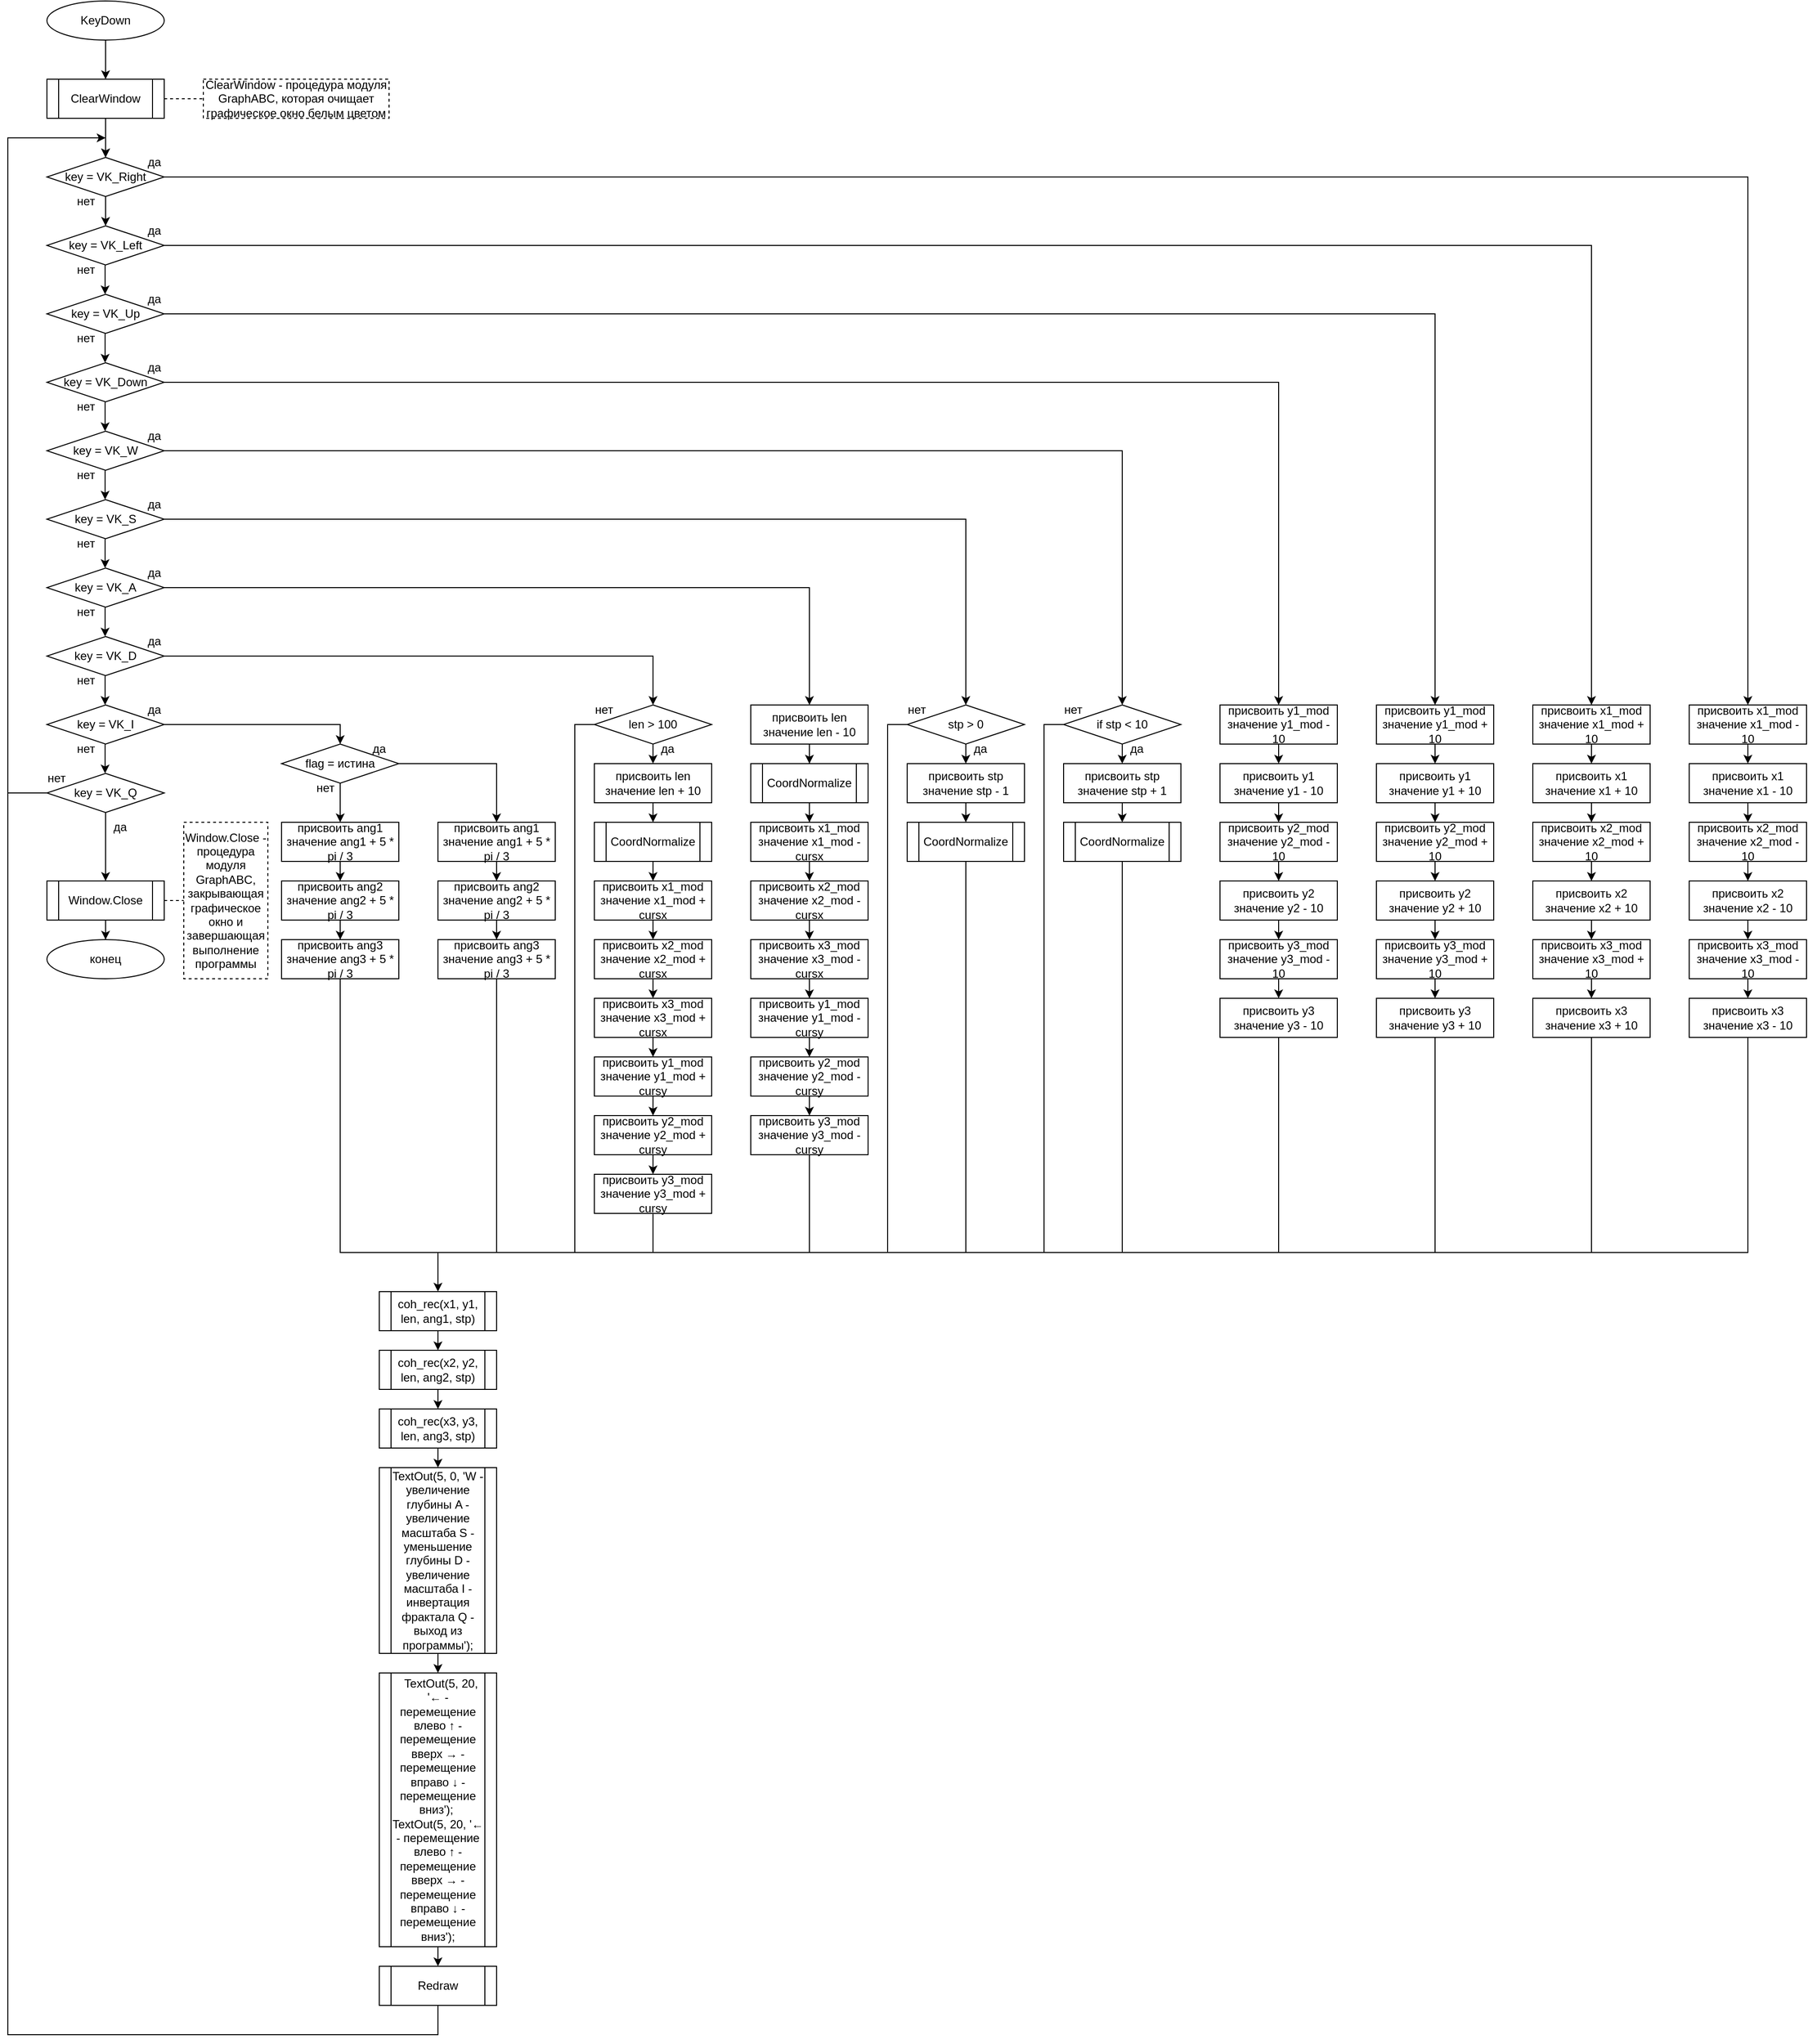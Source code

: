 <mxfile version="23.0.2" type="device">
  <diagram name="Страница — 1" id="-Ro_i8CG_0ricu8AlOEW">
    <mxGraphModel dx="1034" dy="557" grid="1" gridSize="10" guides="1" tooltips="1" connect="1" arrows="1" fold="1" page="1" pageScale="1" pageWidth="827" pageHeight="1169" math="0" shadow="0">
      <root>
        <mxCell id="0" />
        <mxCell id="1" parent="0" />
        <mxCell id="0t3lK2upeLKemN_pUl4E-5" value="" style="edgeStyle=orthogonalEdgeStyle;rounded=0;orthogonalLoop=1;jettySize=auto;html=1;" parent="1" source="0t3lK2upeLKemN_pUl4E-1" target="0t3lK2upeLKemN_pUl4E-4" edge="1">
          <mxGeometry relative="1" as="geometry" />
        </mxCell>
        <mxCell id="0t3lK2upeLKemN_pUl4E-1" value="KeyDown" style="ellipse;whiteSpace=wrap;html=1;" parent="1" vertex="1">
          <mxGeometry x="240" y="200" width="120" height="40" as="geometry" />
        </mxCell>
        <mxCell id="0t3lK2upeLKemN_pUl4E-7" value="" style="edgeStyle=orthogonalEdgeStyle;rounded=0;orthogonalLoop=1;jettySize=auto;html=1;" parent="1" source="0t3lK2upeLKemN_pUl4E-4" target="0t3lK2upeLKemN_pUl4E-6" edge="1">
          <mxGeometry relative="1" as="geometry" />
        </mxCell>
        <mxCell id="0t3lK2upeLKemN_pUl4E-4" value="ClearWindow" style="shape=process;whiteSpace=wrap;html=1;backgroundOutline=1;" parent="1" vertex="1">
          <mxGeometry x="240" y="280" width="120" height="40" as="geometry" />
        </mxCell>
        <mxCell id="-uRcrY0hVdPF7wnEaIta-116" style="edgeStyle=orthogonalEdgeStyle;rounded=0;orthogonalLoop=1;jettySize=auto;html=1;exitX=1;exitY=0.5;exitDx=0;exitDy=0;entryX=0.5;entryY=0;entryDx=0;entryDy=0;" parent="1" source="0t3lK2upeLKemN_pUl4E-6" target="-uRcrY0hVdPF7wnEaIta-92" edge="1">
          <mxGeometry relative="1" as="geometry" />
        </mxCell>
        <mxCell id="0t3lK2upeLKemN_pUl4E-6" value="key = VK_Right" style="rhombus;whiteSpace=wrap;html=1;" parent="1" vertex="1">
          <mxGeometry x="240" y="360" width="120" height="40" as="geometry" />
        </mxCell>
        <mxCell id="-uRcrY0hVdPF7wnEaIta-115" style="edgeStyle=orthogonalEdgeStyle;rounded=0;orthogonalLoop=1;jettySize=auto;html=1;exitX=1;exitY=0.5;exitDx=0;exitDy=0;entryX=0.5;entryY=0;entryDx=0;entryDy=0;" parent="1" source="0t3lK2upeLKemN_pUl4E-8" target="-uRcrY0hVdPF7wnEaIta-103" edge="1">
          <mxGeometry relative="1" as="geometry" />
        </mxCell>
        <mxCell id="0t3lK2upeLKemN_pUl4E-8" value="key = VK_Left" style="rhombus;whiteSpace=wrap;html=1;" parent="1" vertex="1">
          <mxGeometry x="240" y="430" width="120" height="40" as="geometry" />
        </mxCell>
        <mxCell id="-uRcrY0hVdPF7wnEaIta-114" style="edgeStyle=orthogonalEdgeStyle;rounded=0;orthogonalLoop=1;jettySize=auto;html=1;exitX=1;exitY=0.5;exitDx=0;exitDy=0;entryX=0.5;entryY=0;entryDx=0;entryDy=0;" parent="1" source="0t3lK2upeLKemN_pUl4E-9" target="-uRcrY0hVdPF7wnEaIta-70" edge="1">
          <mxGeometry relative="1" as="geometry" />
        </mxCell>
        <mxCell id="0t3lK2upeLKemN_pUl4E-9" value="key = VK_Up" style="rhombus;whiteSpace=wrap;html=1;" parent="1" vertex="1">
          <mxGeometry x="240" y="500" width="120" height="40" as="geometry" />
        </mxCell>
        <mxCell id="-uRcrY0hVdPF7wnEaIta-113" style="edgeStyle=orthogonalEdgeStyle;rounded=0;orthogonalLoop=1;jettySize=auto;html=1;exitX=1;exitY=0.5;exitDx=0;exitDy=0;entryX=0.5;entryY=0;entryDx=0;entryDy=0;" parent="1" source="0t3lK2upeLKemN_pUl4E-22" target="-uRcrY0hVdPF7wnEaIta-57" edge="1">
          <mxGeometry relative="1" as="geometry" />
        </mxCell>
        <mxCell id="0t3lK2upeLKemN_pUl4E-22" value="key = VK_Down" style="rhombus;whiteSpace=wrap;html=1;" parent="1" vertex="1">
          <mxGeometry x="240" y="570" width="120" height="40" as="geometry" />
        </mxCell>
        <mxCell id="-uRcrY0hVdPF7wnEaIta-44" style="edgeStyle=orthogonalEdgeStyle;rounded=0;orthogonalLoop=1;jettySize=auto;html=1;entryX=0.5;entryY=0;entryDx=0;entryDy=0;" parent="1" source="0t3lK2upeLKemN_pUl4E-24" target="-uRcrY0hVdPF7wnEaIta-42" edge="1">
          <mxGeometry relative="1" as="geometry" />
        </mxCell>
        <mxCell id="0t3lK2upeLKemN_pUl4E-24" value="key = VK_W" style="rhombus;whiteSpace=wrap;html=1;" parent="1" vertex="1">
          <mxGeometry x="240" y="640" width="120" height="40" as="geometry" />
        </mxCell>
        <mxCell id="-uRcrY0hVdPF7wnEaIta-43" style="edgeStyle=orthogonalEdgeStyle;rounded=0;orthogonalLoop=1;jettySize=auto;html=1;entryX=0.5;entryY=0;entryDx=0;entryDy=0;" parent="1" source="0t3lK2upeLKemN_pUl4E-25" target="-uRcrY0hVdPF7wnEaIta-41" edge="1">
          <mxGeometry relative="1" as="geometry" />
        </mxCell>
        <mxCell id="0t3lK2upeLKemN_pUl4E-25" value="key = VK_S" style="rhombus;whiteSpace=wrap;html=1;" parent="1" vertex="1">
          <mxGeometry x="240" y="710" width="120" height="40" as="geometry" />
        </mxCell>
        <mxCell id="-uRcrY0hVdPF7wnEaIta-33" style="edgeStyle=orthogonalEdgeStyle;rounded=0;orthogonalLoop=1;jettySize=auto;html=1;entryX=0.5;entryY=0;entryDx=0;entryDy=0;" parent="1" source="0t3lK2upeLKemN_pUl4E-28" target="-uRcrY0hVdPF7wnEaIta-19" edge="1">
          <mxGeometry relative="1" as="geometry" />
        </mxCell>
        <mxCell id="0t3lK2upeLKemN_pUl4E-28" value="key = VK_A" style="rhombus;whiteSpace=wrap;html=1;" parent="1" vertex="1">
          <mxGeometry x="240" y="780" width="120" height="40" as="geometry" />
        </mxCell>
        <mxCell id="-uRcrY0hVdPF7wnEaIta-17" style="edgeStyle=orthogonalEdgeStyle;rounded=0;orthogonalLoop=1;jettySize=auto;html=1;entryX=0.5;entryY=0;entryDx=0;entryDy=0;" parent="1" source="0t3lK2upeLKemN_pUl4E-29" target="-uRcrY0hVdPF7wnEaIta-36" edge="1">
          <mxGeometry relative="1" as="geometry">
            <Array as="points">
              <mxPoint x="860" y="870" />
            </Array>
          </mxGeometry>
        </mxCell>
        <mxCell id="0t3lK2upeLKemN_pUl4E-29" value="key = VK_D" style="rhombus;whiteSpace=wrap;html=1;" parent="1" vertex="1">
          <mxGeometry x="240" y="850" width="120" height="40" as="geometry" />
        </mxCell>
        <mxCell id="0t3lK2upeLKemN_pUl4E-39" style="edgeStyle=orthogonalEdgeStyle;rounded=0;orthogonalLoop=1;jettySize=auto;html=1;exitX=1;exitY=0.5;exitDx=0;exitDy=0;entryX=0.5;entryY=0;entryDx=0;entryDy=0;" parent="1" source="0t3lK2upeLKemN_pUl4E-32" target="0t3lK2upeLKemN_pUl4E-38" edge="1">
          <mxGeometry relative="1" as="geometry" />
        </mxCell>
        <mxCell id="0t3lK2upeLKemN_pUl4E-32" value="key = VK_I" style="rhombus;whiteSpace=wrap;html=1;" parent="1" vertex="1">
          <mxGeometry x="240" y="920" width="120" height="40" as="geometry" />
        </mxCell>
        <mxCell id="0t3lK2upeLKemN_pUl4E-35" style="edgeStyle=orthogonalEdgeStyle;rounded=0;orthogonalLoop=1;jettySize=auto;html=1;entryX=0.5;entryY=0;entryDx=0;entryDy=0;" parent="1" source="0t3lK2upeLKemN_pUl4E-33" target="0t3lK2upeLKemN_pUl4E-6" edge="1">
          <mxGeometry relative="1" as="geometry">
            <Array as="points">
              <mxPoint x="200" y="1010" />
              <mxPoint x="200" y="340" />
              <mxPoint x="300" y="340" />
            </Array>
          </mxGeometry>
        </mxCell>
        <mxCell id="G4VVQq9vKoOXNOB1NR3v-2" value="" style="edgeStyle=orthogonalEdgeStyle;rounded=0;orthogonalLoop=1;jettySize=auto;html=1;" edge="1" parent="1" source="0t3lK2upeLKemN_pUl4E-33" target="0t3lK2upeLKemN_pUl4E-36">
          <mxGeometry relative="1" as="geometry" />
        </mxCell>
        <mxCell id="0t3lK2upeLKemN_pUl4E-33" value="key = VK_Q" style="rhombus;whiteSpace=wrap;html=1;" parent="1" vertex="1">
          <mxGeometry x="240" y="990" width="120" height="40" as="geometry" />
        </mxCell>
        <mxCell id="0t3lK2upeLKemN_pUl4E-58" value="" style="edgeStyle=orthogonalEdgeStyle;rounded=0;orthogonalLoop=1;jettySize=auto;html=1;" parent="1" source="0t3lK2upeLKemN_pUl4E-36" target="0t3lK2upeLKemN_pUl4E-57" edge="1">
          <mxGeometry relative="1" as="geometry" />
        </mxCell>
        <mxCell id="0t3lK2upeLKemN_pUl4E-36" value="Window.Close" style="shape=process;whiteSpace=wrap;html=1;backgroundOutline=1;" parent="1" vertex="1">
          <mxGeometry x="240" y="1100" width="120" height="40" as="geometry" />
        </mxCell>
        <mxCell id="0t3lK2upeLKemN_pUl4E-52" style="edgeStyle=orthogonalEdgeStyle;rounded=0;orthogonalLoop=1;jettySize=auto;html=1;entryX=0.5;entryY=0;entryDx=0;entryDy=0;" parent="1" source="0t3lK2upeLKemN_pUl4E-38" target="0t3lK2upeLKemN_pUl4E-48" edge="1">
          <mxGeometry relative="1" as="geometry" />
        </mxCell>
        <mxCell id="G4VVQq9vKoOXNOB1NR3v-13" style="edgeStyle=orthogonalEdgeStyle;rounded=0;orthogonalLoop=1;jettySize=auto;html=1;exitX=0.5;exitY=1;exitDx=0;exitDy=0;entryX=0.5;entryY=0;entryDx=0;entryDy=0;" edge="1" parent="1" source="0t3lK2upeLKemN_pUl4E-38" target="0t3lK2upeLKemN_pUl4E-40">
          <mxGeometry relative="1" as="geometry" />
        </mxCell>
        <mxCell id="0t3lK2upeLKemN_pUl4E-38" value="flag = истина" style="rhombus;whiteSpace=wrap;html=1;" parent="1" vertex="1">
          <mxGeometry x="480" y="960" width="120" height="40" as="geometry" />
        </mxCell>
        <mxCell id="0t3lK2upeLKemN_pUl4E-45" style="edgeStyle=orthogonalEdgeStyle;rounded=0;orthogonalLoop=1;jettySize=auto;html=1;exitX=0.5;exitY=1;exitDx=0;exitDy=0;entryX=0.5;entryY=0;entryDx=0;entryDy=0;" parent="1" source="0t3lK2upeLKemN_pUl4E-40" target="0t3lK2upeLKemN_pUl4E-42" edge="1">
          <mxGeometry relative="1" as="geometry" />
        </mxCell>
        <mxCell id="0t3lK2upeLKemN_pUl4E-40" value="присвоить ang1 значение ang1 + 5 * pi / 3" style="rounded=0;whiteSpace=wrap;html=1;" parent="1" vertex="1">
          <mxGeometry x="480" y="1040" width="120" height="40" as="geometry" />
        </mxCell>
        <mxCell id="0t3lK2upeLKemN_pUl4E-46" value="" style="edgeStyle=orthogonalEdgeStyle;rounded=0;orthogonalLoop=1;jettySize=auto;html=1;" parent="1" source="0t3lK2upeLKemN_pUl4E-42" target="0t3lK2upeLKemN_pUl4E-43" edge="1">
          <mxGeometry relative="1" as="geometry" />
        </mxCell>
        <mxCell id="0t3lK2upeLKemN_pUl4E-42" value="присвоить ang2 значение ang2 + 5 * pi / 3" style="rounded=0;whiteSpace=wrap;html=1;" parent="1" vertex="1">
          <mxGeometry x="480" y="1100" width="120" height="40" as="geometry" />
        </mxCell>
        <mxCell id="0t3lK2upeLKemN_pUl4E-43" value="присвоить ang3 значение ang3 + 5 * pi / 3" style="rounded=0;whiteSpace=wrap;html=1;" parent="1" vertex="1">
          <mxGeometry x="480" y="1160" width="120" height="40" as="geometry" />
        </mxCell>
        <mxCell id="0t3lK2upeLKemN_pUl4E-47" style="edgeStyle=orthogonalEdgeStyle;rounded=0;orthogonalLoop=1;jettySize=auto;html=1;exitX=0.5;exitY=1;exitDx=0;exitDy=0;entryX=0.5;entryY=0;entryDx=0;entryDy=0;" parent="1" source="0t3lK2upeLKemN_pUl4E-48" target="0t3lK2upeLKemN_pUl4E-50" edge="1">
          <mxGeometry relative="1" as="geometry" />
        </mxCell>
        <mxCell id="0t3lK2upeLKemN_pUl4E-48" value="присвоить ang1 значение ang1 + 5 * pi / 3" style="rounded=0;whiteSpace=wrap;html=1;" parent="1" vertex="1">
          <mxGeometry x="640" y="1040" width="120" height="40" as="geometry" />
        </mxCell>
        <mxCell id="0t3lK2upeLKemN_pUl4E-49" value="" style="edgeStyle=orthogonalEdgeStyle;rounded=0;orthogonalLoop=1;jettySize=auto;html=1;" parent="1" source="0t3lK2upeLKemN_pUl4E-50" target="0t3lK2upeLKemN_pUl4E-51" edge="1">
          <mxGeometry relative="1" as="geometry" />
        </mxCell>
        <mxCell id="0t3lK2upeLKemN_pUl4E-50" value="присвоить ang2 значение ang2 + 5 * pi / 3" style="rounded=0;whiteSpace=wrap;html=1;" parent="1" vertex="1">
          <mxGeometry x="640" y="1100" width="120" height="40" as="geometry" />
        </mxCell>
        <mxCell id="0t3lK2upeLKemN_pUl4E-51" value="присвоить ang3 значение ang3 + 5 * pi / 3" style="rounded=0;whiteSpace=wrap;html=1;" parent="1" vertex="1">
          <mxGeometry x="640" y="1160" width="120" height="40" as="geometry" />
        </mxCell>
        <mxCell id="0t3lK2upeLKemN_pUl4E-56" value="" style="endArrow=none;html=1;rounded=0;exitX=0.5;exitY=1;exitDx=0;exitDy=0;" parent="1" source="0t3lK2upeLKemN_pUl4E-43" edge="1">
          <mxGeometry width="50" height="50" relative="1" as="geometry">
            <mxPoint x="540" y="1480" as="sourcePoint" />
            <mxPoint x="700" y="1480" as="targetPoint" />
            <Array as="points">
              <mxPoint x="540" y="1480" />
              <mxPoint x="700" y="1480" />
            </Array>
          </mxGeometry>
        </mxCell>
        <mxCell id="0t3lK2upeLKemN_pUl4E-57" value="конец" style="ellipse;whiteSpace=wrap;html=1;" parent="1" vertex="1">
          <mxGeometry x="240" y="1160" width="120" height="40" as="geometry" />
        </mxCell>
        <mxCell id="0t3lK2upeLKemN_pUl4E-59" value="Window.Close - процедура модуля GraphABC, закрывающая графическое окно и завершающая выполнение программы" style="text;html=1;strokeColor=default;fillColor=none;align=center;verticalAlign=middle;whiteSpace=wrap;rounded=0;dashed=1;" parent="1" vertex="1">
          <mxGeometry x="380" y="1040" width="86" height="160" as="geometry" />
        </mxCell>
        <mxCell id="0t3lK2upeLKemN_pUl4E-61" value="" style="endArrow=none;dashed=1;html=1;rounded=0;exitX=1;exitY=0.5;exitDx=0;exitDy=0;" parent="1" source="0t3lK2upeLKemN_pUl4E-36" edge="1">
          <mxGeometry width="50" height="50" relative="1" as="geometry">
            <mxPoint x="550" y="1070" as="sourcePoint" />
            <mxPoint x="380" y="1120" as="targetPoint" />
          </mxGeometry>
        </mxCell>
        <mxCell id="-uRcrY0hVdPF7wnEaIta-10" style="edgeStyle=orthogonalEdgeStyle;rounded=0;orthogonalLoop=1;jettySize=auto;html=1;entryX=0.5;entryY=0;entryDx=0;entryDy=0;" parent="1" source="-uRcrY0hVdPF7wnEaIta-1" target="-uRcrY0hVdPF7wnEaIta-2" edge="1">
          <mxGeometry relative="1" as="geometry" />
        </mxCell>
        <mxCell id="-uRcrY0hVdPF7wnEaIta-1" value="присвоить len значение len + 10" style="rounded=0;whiteSpace=wrap;html=1;" parent="1" vertex="1">
          <mxGeometry x="800" y="980" width="120" height="40" as="geometry" />
        </mxCell>
        <mxCell id="-uRcrY0hVdPF7wnEaIta-11" style="edgeStyle=orthogonalEdgeStyle;rounded=0;orthogonalLoop=1;jettySize=auto;html=1;" parent="1" source="-uRcrY0hVdPF7wnEaIta-2" target="-uRcrY0hVdPF7wnEaIta-3" edge="1">
          <mxGeometry relative="1" as="geometry" />
        </mxCell>
        <mxCell id="-uRcrY0hVdPF7wnEaIta-2" value="CoordNormalize" style="shape=process;whiteSpace=wrap;html=1;backgroundOutline=1;" parent="1" vertex="1">
          <mxGeometry x="800" y="1040" width="120" height="40" as="geometry" />
        </mxCell>
        <mxCell id="-uRcrY0hVdPF7wnEaIta-12" style="edgeStyle=orthogonalEdgeStyle;rounded=0;orthogonalLoop=1;jettySize=auto;html=1;exitX=0.5;exitY=1;exitDx=0;exitDy=0;entryX=0.5;entryY=0;entryDx=0;entryDy=0;" parent="1" source="-uRcrY0hVdPF7wnEaIta-3" target="-uRcrY0hVdPF7wnEaIta-4" edge="1">
          <mxGeometry relative="1" as="geometry" />
        </mxCell>
        <mxCell id="-uRcrY0hVdPF7wnEaIta-3" value="присвоить x1_mod значение x1_mod + cursx" style="rounded=0;whiteSpace=wrap;html=1;" parent="1" vertex="1">
          <mxGeometry x="800" y="1100" width="120" height="40" as="geometry" />
        </mxCell>
        <mxCell id="-uRcrY0hVdPF7wnEaIta-13" style="edgeStyle=orthogonalEdgeStyle;rounded=0;orthogonalLoop=1;jettySize=auto;html=1;exitX=0.5;exitY=1;exitDx=0;exitDy=0;entryX=0.5;entryY=0;entryDx=0;entryDy=0;" parent="1" source="-uRcrY0hVdPF7wnEaIta-4" target="-uRcrY0hVdPF7wnEaIta-5" edge="1">
          <mxGeometry relative="1" as="geometry" />
        </mxCell>
        <mxCell id="-uRcrY0hVdPF7wnEaIta-4" value="присвоить x2_mod значение x2_mod + cursx" style="rounded=0;whiteSpace=wrap;html=1;" parent="1" vertex="1">
          <mxGeometry x="800" y="1160" width="120" height="40" as="geometry" />
        </mxCell>
        <mxCell id="-uRcrY0hVdPF7wnEaIta-14" style="edgeStyle=orthogonalEdgeStyle;rounded=0;orthogonalLoop=1;jettySize=auto;html=1;entryX=0.5;entryY=0;entryDx=0;entryDy=0;" parent="1" source="-uRcrY0hVdPF7wnEaIta-5" target="-uRcrY0hVdPF7wnEaIta-6" edge="1">
          <mxGeometry relative="1" as="geometry" />
        </mxCell>
        <mxCell id="-uRcrY0hVdPF7wnEaIta-5" value="присвоить x3_mod значение x3_mod + cursx" style="rounded=0;whiteSpace=wrap;html=1;" parent="1" vertex="1">
          <mxGeometry x="800" y="1220" width="120" height="40" as="geometry" />
        </mxCell>
        <mxCell id="-uRcrY0hVdPF7wnEaIta-15" style="edgeStyle=orthogonalEdgeStyle;rounded=0;orthogonalLoop=1;jettySize=auto;html=1;exitX=0.5;exitY=1;exitDx=0;exitDy=0;entryX=0.5;entryY=0;entryDx=0;entryDy=0;" parent="1" source="-uRcrY0hVdPF7wnEaIta-6" target="-uRcrY0hVdPF7wnEaIta-7" edge="1">
          <mxGeometry relative="1" as="geometry" />
        </mxCell>
        <mxCell id="-uRcrY0hVdPF7wnEaIta-6" value="присвоить y1_mod значение y1_mod + cursy" style="rounded=0;whiteSpace=wrap;html=1;" parent="1" vertex="1">
          <mxGeometry x="800" y="1280" width="120" height="40" as="geometry" />
        </mxCell>
        <mxCell id="-uRcrY0hVdPF7wnEaIta-16" style="edgeStyle=orthogonalEdgeStyle;rounded=0;orthogonalLoop=1;jettySize=auto;html=1;exitX=0.5;exitY=1;exitDx=0;exitDy=0;entryX=0.5;entryY=0;entryDx=0;entryDy=0;" parent="1" source="-uRcrY0hVdPF7wnEaIta-7" target="-uRcrY0hVdPF7wnEaIta-8" edge="1">
          <mxGeometry relative="1" as="geometry" />
        </mxCell>
        <mxCell id="-uRcrY0hVdPF7wnEaIta-7" value="присвоить y2_mod значение y2_mod + cursy" style="rounded=0;whiteSpace=wrap;html=1;" parent="1" vertex="1">
          <mxGeometry x="800" y="1340" width="120" height="40" as="geometry" />
        </mxCell>
        <mxCell id="-uRcrY0hVdPF7wnEaIta-8" value="присвоить y3_mod значение y3_mod + cursy" style="rounded=0;whiteSpace=wrap;html=1;" parent="1" vertex="1">
          <mxGeometry x="800" y="1400" width="120" height="40" as="geometry" />
        </mxCell>
        <mxCell id="-uRcrY0hVdPF7wnEaIta-18" style="edgeStyle=orthogonalEdgeStyle;rounded=0;orthogonalLoop=1;jettySize=auto;html=1;entryX=0.5;entryY=0;entryDx=0;entryDy=0;" parent="1" source="-uRcrY0hVdPF7wnEaIta-19" target="-uRcrY0hVdPF7wnEaIta-21" edge="1">
          <mxGeometry relative="1" as="geometry" />
        </mxCell>
        <mxCell id="-uRcrY0hVdPF7wnEaIta-19" value="присвоить len значение len - 10" style="rounded=0;whiteSpace=wrap;html=1;" parent="1" vertex="1">
          <mxGeometry x="960" y="920" width="120" height="40" as="geometry" />
        </mxCell>
        <mxCell id="-uRcrY0hVdPF7wnEaIta-20" style="edgeStyle=orthogonalEdgeStyle;rounded=0;orthogonalLoop=1;jettySize=auto;html=1;" parent="1" source="-uRcrY0hVdPF7wnEaIta-21" target="-uRcrY0hVdPF7wnEaIta-23" edge="1">
          <mxGeometry relative="1" as="geometry" />
        </mxCell>
        <mxCell id="-uRcrY0hVdPF7wnEaIta-21" value="CoordNormalize" style="shape=process;whiteSpace=wrap;html=1;backgroundOutline=1;" parent="1" vertex="1">
          <mxGeometry x="960" y="980" width="120" height="40" as="geometry" />
        </mxCell>
        <mxCell id="-uRcrY0hVdPF7wnEaIta-22" style="edgeStyle=orthogonalEdgeStyle;rounded=0;orthogonalLoop=1;jettySize=auto;html=1;exitX=0.5;exitY=1;exitDx=0;exitDy=0;entryX=0.5;entryY=0;entryDx=0;entryDy=0;" parent="1" source="-uRcrY0hVdPF7wnEaIta-23" target="-uRcrY0hVdPF7wnEaIta-25" edge="1">
          <mxGeometry relative="1" as="geometry" />
        </mxCell>
        <mxCell id="-uRcrY0hVdPF7wnEaIta-23" value="присвоить x1_mod значение x1_mod - cursx" style="rounded=0;whiteSpace=wrap;html=1;" parent="1" vertex="1">
          <mxGeometry x="960" y="1040" width="120" height="40" as="geometry" />
        </mxCell>
        <mxCell id="-uRcrY0hVdPF7wnEaIta-24" style="edgeStyle=orthogonalEdgeStyle;rounded=0;orthogonalLoop=1;jettySize=auto;html=1;exitX=0.5;exitY=1;exitDx=0;exitDy=0;entryX=0.5;entryY=0;entryDx=0;entryDy=0;" parent="1" source="-uRcrY0hVdPF7wnEaIta-25" target="-uRcrY0hVdPF7wnEaIta-27" edge="1">
          <mxGeometry relative="1" as="geometry" />
        </mxCell>
        <mxCell id="-uRcrY0hVdPF7wnEaIta-25" value="присвоить x2_mod значение x2_mod - cursx" style="rounded=0;whiteSpace=wrap;html=1;" parent="1" vertex="1">
          <mxGeometry x="960" y="1100" width="120" height="40" as="geometry" />
        </mxCell>
        <mxCell id="-uRcrY0hVdPF7wnEaIta-26" style="edgeStyle=orthogonalEdgeStyle;rounded=0;orthogonalLoop=1;jettySize=auto;html=1;entryX=0.5;entryY=0;entryDx=0;entryDy=0;" parent="1" source="-uRcrY0hVdPF7wnEaIta-27" target="-uRcrY0hVdPF7wnEaIta-29" edge="1">
          <mxGeometry relative="1" as="geometry" />
        </mxCell>
        <mxCell id="-uRcrY0hVdPF7wnEaIta-27" value="присвоить x3_mod значение x3_mod - cursx" style="rounded=0;whiteSpace=wrap;html=1;" parent="1" vertex="1">
          <mxGeometry x="960" y="1160" width="120" height="40" as="geometry" />
        </mxCell>
        <mxCell id="-uRcrY0hVdPF7wnEaIta-28" style="edgeStyle=orthogonalEdgeStyle;rounded=0;orthogonalLoop=1;jettySize=auto;html=1;exitX=0.5;exitY=1;exitDx=0;exitDy=0;entryX=0.5;entryY=0;entryDx=0;entryDy=0;" parent="1" source="-uRcrY0hVdPF7wnEaIta-29" target="-uRcrY0hVdPF7wnEaIta-31" edge="1">
          <mxGeometry relative="1" as="geometry" />
        </mxCell>
        <mxCell id="-uRcrY0hVdPF7wnEaIta-29" value="присвоить y1_mod значение y1_mod - cursy" style="rounded=0;whiteSpace=wrap;html=1;" parent="1" vertex="1">
          <mxGeometry x="960" y="1220" width="120" height="40" as="geometry" />
        </mxCell>
        <mxCell id="-uRcrY0hVdPF7wnEaIta-30" style="edgeStyle=orthogonalEdgeStyle;rounded=0;orthogonalLoop=1;jettySize=auto;html=1;exitX=0.5;exitY=1;exitDx=0;exitDy=0;entryX=0.5;entryY=0;entryDx=0;entryDy=0;" parent="1" source="-uRcrY0hVdPF7wnEaIta-31" target="-uRcrY0hVdPF7wnEaIta-32" edge="1">
          <mxGeometry relative="1" as="geometry" />
        </mxCell>
        <mxCell id="-uRcrY0hVdPF7wnEaIta-31" value="присвоить y2_mod значение y2_mod - cursy" style="rounded=0;whiteSpace=wrap;html=1;" parent="1" vertex="1">
          <mxGeometry x="960" y="1280" width="120" height="40" as="geometry" />
        </mxCell>
        <mxCell id="-uRcrY0hVdPF7wnEaIta-32" value="присвоить y3_mod значение y3_mod - cursy" style="rounded=0;whiteSpace=wrap;html=1;" parent="1" vertex="1">
          <mxGeometry x="960" y="1340" width="120" height="40" as="geometry" />
        </mxCell>
        <mxCell id="-uRcrY0hVdPF7wnEaIta-34" value="" style="endArrow=none;html=1;rounded=0;entryX=0.5;entryY=1;entryDx=0;entryDy=0;exitX=0.5;exitY=1;exitDx=0;exitDy=0;" parent="1" source="0t3lK2upeLKemN_pUl4E-51" target="-uRcrY0hVdPF7wnEaIta-8" edge="1">
          <mxGeometry width="50" height="50" relative="1" as="geometry">
            <mxPoint x="700" y="1240" as="sourcePoint" />
            <mxPoint x="890" y="1350" as="targetPoint" />
            <Array as="points">
              <mxPoint x="700" y="1400" />
              <mxPoint x="700" y="1480" />
              <mxPoint x="860" y="1480" />
            </Array>
          </mxGeometry>
        </mxCell>
        <mxCell id="-uRcrY0hVdPF7wnEaIta-35" value="" style="endArrow=none;html=1;rounded=0;entryX=0.5;entryY=1;entryDx=0;entryDy=0;" parent="1" target="-uRcrY0hVdPF7wnEaIta-32" edge="1">
          <mxGeometry width="50" height="50" relative="1" as="geometry">
            <mxPoint x="860" y="1480" as="sourcePoint" />
            <mxPoint x="1020" y="1400" as="targetPoint" />
            <Array as="points">
              <mxPoint x="1020" y="1480" />
              <mxPoint x="1020" y="1400" />
            </Array>
          </mxGeometry>
        </mxCell>
        <mxCell id="G4VVQq9vKoOXNOB1NR3v-15" style="edgeStyle=orthogonalEdgeStyle;rounded=0;orthogonalLoop=1;jettySize=auto;html=1;exitX=0.5;exitY=1;exitDx=0;exitDy=0;entryX=0.5;entryY=0;entryDx=0;entryDy=0;" edge="1" parent="1" source="-uRcrY0hVdPF7wnEaIta-36" target="-uRcrY0hVdPF7wnEaIta-1">
          <mxGeometry relative="1" as="geometry" />
        </mxCell>
        <mxCell id="-uRcrY0hVdPF7wnEaIta-36" value="len &amp;gt; 100" style="rhombus;whiteSpace=wrap;html=1;" parent="1" vertex="1">
          <mxGeometry x="800" y="920" width="120" height="40" as="geometry" />
        </mxCell>
        <mxCell id="-uRcrY0hVdPF7wnEaIta-40" value="" style="endArrow=none;html=1;rounded=0;entryX=0;entryY=0.5;entryDx=0;entryDy=0;" parent="1" target="-uRcrY0hVdPF7wnEaIta-36" edge="1">
          <mxGeometry width="50" height="50" relative="1" as="geometry">
            <mxPoint x="780" y="1480" as="sourcePoint" />
            <mxPoint x="1070" y="1150" as="targetPoint" />
            <Array as="points">
              <mxPoint x="780" y="940" />
            </Array>
          </mxGeometry>
        </mxCell>
        <mxCell id="G4VVQq9vKoOXNOB1NR3v-16" style="edgeStyle=orthogonalEdgeStyle;rounded=0;orthogonalLoop=1;jettySize=auto;html=1;exitX=0.5;exitY=1;exitDx=0;exitDy=0;entryX=0.5;entryY=0;entryDx=0;entryDy=0;" edge="1" parent="1" source="-uRcrY0hVdPF7wnEaIta-41" target="-uRcrY0hVdPF7wnEaIta-45">
          <mxGeometry relative="1" as="geometry" />
        </mxCell>
        <mxCell id="-uRcrY0hVdPF7wnEaIta-41" value="stp &amp;gt; 0" style="rhombus;whiteSpace=wrap;html=1;" parent="1" vertex="1">
          <mxGeometry x="1120" y="920" width="120" height="40" as="geometry" />
        </mxCell>
        <mxCell id="G4VVQq9vKoOXNOB1NR3v-17" style="edgeStyle=orthogonalEdgeStyle;rounded=0;orthogonalLoop=1;jettySize=auto;html=1;exitX=0.5;exitY=1;exitDx=0;exitDy=0;entryX=0.5;entryY=0;entryDx=0;entryDy=0;" edge="1" parent="1" source="-uRcrY0hVdPF7wnEaIta-42" target="-uRcrY0hVdPF7wnEaIta-53">
          <mxGeometry relative="1" as="geometry" />
        </mxCell>
        <mxCell id="-uRcrY0hVdPF7wnEaIta-42" value="if stp &amp;lt; 10" style="rhombus;whiteSpace=wrap;html=1;" parent="1" vertex="1">
          <mxGeometry x="1280" y="920" width="120" height="40" as="geometry" />
        </mxCell>
        <mxCell id="-uRcrY0hVdPF7wnEaIta-50" style="edgeStyle=orthogonalEdgeStyle;rounded=0;orthogonalLoop=1;jettySize=auto;html=1;exitX=0.5;exitY=1;exitDx=0;exitDy=0;entryX=0.5;entryY=0;entryDx=0;entryDy=0;" parent="1" source="-uRcrY0hVdPF7wnEaIta-45" target="-uRcrY0hVdPF7wnEaIta-49" edge="1">
          <mxGeometry relative="1" as="geometry" />
        </mxCell>
        <mxCell id="-uRcrY0hVdPF7wnEaIta-45" value="присвоить stp значение stp - 1" style="rounded=0;whiteSpace=wrap;html=1;" parent="1" vertex="1">
          <mxGeometry x="1120" y="980" width="120" height="40" as="geometry" />
        </mxCell>
        <mxCell id="-uRcrY0hVdPF7wnEaIta-47" value="" style="endArrow=none;html=1;rounded=0;entryX=0;entryY=0.5;entryDx=0;entryDy=0;" parent="1" edge="1">
          <mxGeometry width="50" height="50" relative="1" as="geometry">
            <mxPoint x="1100" y="1480" as="sourcePoint" />
            <mxPoint x="1120" y="940" as="targetPoint" />
            <Array as="points">
              <mxPoint x="1100" y="940" />
            </Array>
          </mxGeometry>
        </mxCell>
        <mxCell id="-uRcrY0hVdPF7wnEaIta-48" value="" style="endArrow=none;html=1;rounded=0;entryX=0;entryY=0.5;entryDx=0;entryDy=0;" parent="1" edge="1">
          <mxGeometry width="50" height="50" relative="1" as="geometry">
            <mxPoint x="1260" y="1480" as="sourcePoint" />
            <mxPoint x="1280" y="940" as="targetPoint" />
            <Array as="points">
              <mxPoint x="1260" y="940" />
            </Array>
          </mxGeometry>
        </mxCell>
        <mxCell id="-uRcrY0hVdPF7wnEaIta-49" value="CoordNormalize" style="shape=process;whiteSpace=wrap;html=1;backgroundOutline=1;" parent="1" vertex="1">
          <mxGeometry x="1120" y="1040" width="120" height="40" as="geometry" />
        </mxCell>
        <mxCell id="-uRcrY0hVdPF7wnEaIta-51" value="" style="endArrow=none;html=1;rounded=0;entryX=0.5;entryY=1;entryDx=0;entryDy=0;" parent="1" target="-uRcrY0hVdPF7wnEaIta-49" edge="1">
          <mxGeometry width="50" height="50" relative="1" as="geometry">
            <mxPoint x="1020" y="1480" as="sourcePoint" />
            <mxPoint x="1210" y="1120" as="targetPoint" />
            <Array as="points">
              <mxPoint x="1180" y="1480" />
            </Array>
          </mxGeometry>
        </mxCell>
        <mxCell id="-uRcrY0hVdPF7wnEaIta-52" style="edgeStyle=orthogonalEdgeStyle;rounded=0;orthogonalLoop=1;jettySize=auto;html=1;exitX=0.5;exitY=1;exitDx=0;exitDy=0;entryX=0.5;entryY=0;entryDx=0;entryDy=0;" parent="1" source="-uRcrY0hVdPF7wnEaIta-53" target="-uRcrY0hVdPF7wnEaIta-54" edge="1">
          <mxGeometry relative="1" as="geometry" />
        </mxCell>
        <mxCell id="-uRcrY0hVdPF7wnEaIta-53" value="присвоить stp значение stp + 1" style="rounded=0;whiteSpace=wrap;html=1;" parent="1" vertex="1">
          <mxGeometry x="1280" y="980" width="120" height="40" as="geometry" />
        </mxCell>
        <mxCell id="-uRcrY0hVdPF7wnEaIta-54" value="CoordNormalize" style="shape=process;whiteSpace=wrap;html=1;backgroundOutline=1;" parent="1" vertex="1">
          <mxGeometry x="1280" y="1040" width="120" height="40" as="geometry" />
        </mxCell>
        <mxCell id="-uRcrY0hVdPF7wnEaIta-56" value="" style="endArrow=none;html=1;rounded=0;entryX=0.5;entryY=1;entryDx=0;entryDy=0;" parent="1" target="-uRcrY0hVdPF7wnEaIta-54" edge="1">
          <mxGeometry width="50" height="50" relative="1" as="geometry">
            <mxPoint x="1180" y="1480" as="sourcePoint" />
            <mxPoint x="1290" y="950" as="targetPoint" />
            <Array as="points">
              <mxPoint x="1340" y="1480" />
            </Array>
          </mxGeometry>
        </mxCell>
        <mxCell id="-uRcrY0hVdPF7wnEaIta-64" style="edgeStyle=orthogonalEdgeStyle;rounded=0;orthogonalLoop=1;jettySize=auto;html=1;exitX=0.5;exitY=1;exitDx=0;exitDy=0;entryX=0.5;entryY=0;entryDx=0;entryDy=0;" parent="1" source="-uRcrY0hVdPF7wnEaIta-57" target="-uRcrY0hVdPF7wnEaIta-58" edge="1">
          <mxGeometry relative="1" as="geometry" />
        </mxCell>
        <mxCell id="-uRcrY0hVdPF7wnEaIta-57" value="присвоить y1_mod значение y1_mod - 10" style="rounded=0;whiteSpace=wrap;html=1;" parent="1" vertex="1">
          <mxGeometry x="1440" y="920" width="120" height="40" as="geometry" />
        </mxCell>
        <mxCell id="-uRcrY0hVdPF7wnEaIta-65" style="edgeStyle=orthogonalEdgeStyle;rounded=0;orthogonalLoop=1;jettySize=auto;html=1;exitX=0.5;exitY=1;exitDx=0;exitDy=0;entryX=0.5;entryY=0;entryDx=0;entryDy=0;" parent="1" source="-uRcrY0hVdPF7wnEaIta-58" target="-uRcrY0hVdPF7wnEaIta-59" edge="1">
          <mxGeometry relative="1" as="geometry" />
        </mxCell>
        <mxCell id="-uRcrY0hVdPF7wnEaIta-58" value="присвоить y1 значение y1 - 10" style="rounded=0;whiteSpace=wrap;html=1;" parent="1" vertex="1">
          <mxGeometry x="1440" y="980" width="120" height="40" as="geometry" />
        </mxCell>
        <mxCell id="-uRcrY0hVdPF7wnEaIta-66" style="edgeStyle=orthogonalEdgeStyle;rounded=0;orthogonalLoop=1;jettySize=auto;html=1;exitX=0.5;exitY=1;exitDx=0;exitDy=0;entryX=0.5;entryY=0;entryDx=0;entryDy=0;" parent="1" source="-uRcrY0hVdPF7wnEaIta-59" target="-uRcrY0hVdPF7wnEaIta-60" edge="1">
          <mxGeometry relative="1" as="geometry" />
        </mxCell>
        <mxCell id="-uRcrY0hVdPF7wnEaIta-59" value="присвоить y2_mod значение y2_mod - 10" style="rounded=0;whiteSpace=wrap;html=1;" parent="1" vertex="1">
          <mxGeometry x="1440" y="1040" width="120" height="40" as="geometry" />
        </mxCell>
        <mxCell id="-uRcrY0hVdPF7wnEaIta-67" style="edgeStyle=orthogonalEdgeStyle;rounded=0;orthogonalLoop=1;jettySize=auto;html=1;exitX=0.5;exitY=1;exitDx=0;exitDy=0;entryX=0.5;entryY=0;entryDx=0;entryDy=0;" parent="1" source="-uRcrY0hVdPF7wnEaIta-60" target="-uRcrY0hVdPF7wnEaIta-61" edge="1">
          <mxGeometry relative="1" as="geometry" />
        </mxCell>
        <mxCell id="-uRcrY0hVdPF7wnEaIta-60" value="присвоить y2 значение y2 - 10" style="rounded=0;whiteSpace=wrap;html=1;" parent="1" vertex="1">
          <mxGeometry x="1440" y="1100" width="120" height="40" as="geometry" />
        </mxCell>
        <mxCell id="-uRcrY0hVdPF7wnEaIta-68" style="edgeStyle=orthogonalEdgeStyle;rounded=0;orthogonalLoop=1;jettySize=auto;html=1;exitX=0.5;exitY=1;exitDx=0;exitDy=0;entryX=0.5;entryY=0;entryDx=0;entryDy=0;" parent="1" source="-uRcrY0hVdPF7wnEaIta-61" target="-uRcrY0hVdPF7wnEaIta-62" edge="1">
          <mxGeometry relative="1" as="geometry" />
        </mxCell>
        <mxCell id="-uRcrY0hVdPF7wnEaIta-61" value="присвоить y3_mod значение y3_mod - 10" style="rounded=0;whiteSpace=wrap;html=1;" parent="1" vertex="1">
          <mxGeometry x="1440" y="1160" width="120" height="40" as="geometry" />
        </mxCell>
        <mxCell id="-uRcrY0hVdPF7wnEaIta-62" value="присвоить y3 значение y3 - 10" style="rounded=0;whiteSpace=wrap;html=1;" parent="1" vertex="1">
          <mxGeometry x="1440" y="1220" width="120" height="40" as="geometry" />
        </mxCell>
        <mxCell id="-uRcrY0hVdPF7wnEaIta-63" value="" style="endArrow=none;html=1;rounded=0;entryX=0.5;entryY=1;entryDx=0;entryDy=0;" parent="1" edge="1">
          <mxGeometry width="50" height="50" relative="1" as="geometry">
            <mxPoint x="1340" y="1480" as="sourcePoint" />
            <mxPoint x="1500" y="1260" as="targetPoint" />
            <Array as="points">
              <mxPoint x="1500" y="1480" />
            </Array>
          </mxGeometry>
        </mxCell>
        <mxCell id="-uRcrY0hVdPF7wnEaIta-69" style="edgeStyle=orthogonalEdgeStyle;rounded=0;orthogonalLoop=1;jettySize=auto;html=1;exitX=0.5;exitY=1;exitDx=0;exitDy=0;entryX=0.5;entryY=0;entryDx=0;entryDy=0;" parent="1" source="-uRcrY0hVdPF7wnEaIta-70" target="-uRcrY0hVdPF7wnEaIta-72" edge="1">
          <mxGeometry relative="1" as="geometry" />
        </mxCell>
        <mxCell id="-uRcrY0hVdPF7wnEaIta-70" value="присвоить y1_mod значение y1_mod + 10" style="rounded=0;whiteSpace=wrap;html=1;" parent="1" vertex="1">
          <mxGeometry x="1600" y="920" width="120" height="40" as="geometry" />
        </mxCell>
        <mxCell id="-uRcrY0hVdPF7wnEaIta-71" style="edgeStyle=orthogonalEdgeStyle;rounded=0;orthogonalLoop=1;jettySize=auto;html=1;exitX=0.5;exitY=1;exitDx=0;exitDy=0;entryX=0.5;entryY=0;entryDx=0;entryDy=0;" parent="1" source="-uRcrY0hVdPF7wnEaIta-72" target="-uRcrY0hVdPF7wnEaIta-74" edge="1">
          <mxGeometry relative="1" as="geometry" />
        </mxCell>
        <mxCell id="-uRcrY0hVdPF7wnEaIta-72" value="присвоить y1 значение y1 + 10" style="rounded=0;whiteSpace=wrap;html=1;" parent="1" vertex="1">
          <mxGeometry x="1600" y="980" width="120" height="40" as="geometry" />
        </mxCell>
        <mxCell id="-uRcrY0hVdPF7wnEaIta-73" style="edgeStyle=orthogonalEdgeStyle;rounded=0;orthogonalLoop=1;jettySize=auto;html=1;exitX=0.5;exitY=1;exitDx=0;exitDy=0;entryX=0.5;entryY=0;entryDx=0;entryDy=0;" parent="1" source="-uRcrY0hVdPF7wnEaIta-74" target="-uRcrY0hVdPF7wnEaIta-76" edge="1">
          <mxGeometry relative="1" as="geometry" />
        </mxCell>
        <mxCell id="-uRcrY0hVdPF7wnEaIta-74" value="присвоить y2_mod значение y2_mod + 10" style="rounded=0;whiteSpace=wrap;html=1;" parent="1" vertex="1">
          <mxGeometry x="1600" y="1040" width="120" height="40" as="geometry" />
        </mxCell>
        <mxCell id="-uRcrY0hVdPF7wnEaIta-75" style="edgeStyle=orthogonalEdgeStyle;rounded=0;orthogonalLoop=1;jettySize=auto;html=1;exitX=0.5;exitY=1;exitDx=0;exitDy=0;entryX=0.5;entryY=0;entryDx=0;entryDy=0;" parent="1" source="-uRcrY0hVdPF7wnEaIta-76" target="-uRcrY0hVdPF7wnEaIta-78" edge="1">
          <mxGeometry relative="1" as="geometry" />
        </mxCell>
        <mxCell id="-uRcrY0hVdPF7wnEaIta-76" value="присвоить y2 значение y2 + 10" style="rounded=0;whiteSpace=wrap;html=1;" parent="1" vertex="1">
          <mxGeometry x="1600" y="1100" width="120" height="40" as="geometry" />
        </mxCell>
        <mxCell id="-uRcrY0hVdPF7wnEaIta-77" style="edgeStyle=orthogonalEdgeStyle;rounded=0;orthogonalLoop=1;jettySize=auto;html=1;exitX=0.5;exitY=1;exitDx=0;exitDy=0;entryX=0.5;entryY=0;entryDx=0;entryDy=0;" parent="1" source="-uRcrY0hVdPF7wnEaIta-78" target="-uRcrY0hVdPF7wnEaIta-79" edge="1">
          <mxGeometry relative="1" as="geometry" />
        </mxCell>
        <mxCell id="-uRcrY0hVdPF7wnEaIta-78" value="присвоить y3_mod значение y3_mod + 10" style="rounded=0;whiteSpace=wrap;html=1;" parent="1" vertex="1">
          <mxGeometry x="1600" y="1160" width="120" height="40" as="geometry" />
        </mxCell>
        <mxCell id="-uRcrY0hVdPF7wnEaIta-79" value="присвоить y3 значение y3 + 10" style="rounded=0;whiteSpace=wrap;html=1;" parent="1" vertex="1">
          <mxGeometry x="1600" y="1220" width="120" height="40" as="geometry" />
        </mxCell>
        <mxCell id="-uRcrY0hVdPF7wnEaIta-91" style="edgeStyle=orthogonalEdgeStyle;rounded=0;orthogonalLoop=1;jettySize=auto;html=1;exitX=0.5;exitY=1;exitDx=0;exitDy=0;entryX=0.5;entryY=0;entryDx=0;entryDy=0;" parent="1" source="-uRcrY0hVdPF7wnEaIta-92" target="-uRcrY0hVdPF7wnEaIta-94" edge="1">
          <mxGeometry relative="1" as="geometry" />
        </mxCell>
        <mxCell id="-uRcrY0hVdPF7wnEaIta-92" value="присвоить x1_mod значение x1_mod - 10" style="rounded=0;whiteSpace=wrap;html=1;" parent="1" vertex="1">
          <mxGeometry x="1920" y="920" width="120" height="40" as="geometry" />
        </mxCell>
        <mxCell id="-uRcrY0hVdPF7wnEaIta-93" style="edgeStyle=orthogonalEdgeStyle;rounded=0;orthogonalLoop=1;jettySize=auto;html=1;exitX=0.5;exitY=1;exitDx=0;exitDy=0;entryX=0.5;entryY=0;entryDx=0;entryDy=0;" parent="1" source="-uRcrY0hVdPF7wnEaIta-94" target="-uRcrY0hVdPF7wnEaIta-96" edge="1">
          <mxGeometry relative="1" as="geometry" />
        </mxCell>
        <mxCell id="-uRcrY0hVdPF7wnEaIta-94" value="присвоить x1 значение x1 - 10" style="rounded=0;whiteSpace=wrap;html=1;" parent="1" vertex="1">
          <mxGeometry x="1920" y="980" width="120" height="40" as="geometry" />
        </mxCell>
        <mxCell id="-uRcrY0hVdPF7wnEaIta-95" style="edgeStyle=orthogonalEdgeStyle;rounded=0;orthogonalLoop=1;jettySize=auto;html=1;exitX=0.5;exitY=1;exitDx=0;exitDy=0;entryX=0.5;entryY=0;entryDx=0;entryDy=0;" parent="1" source="-uRcrY0hVdPF7wnEaIta-96" target="-uRcrY0hVdPF7wnEaIta-98" edge="1">
          <mxGeometry relative="1" as="geometry" />
        </mxCell>
        <mxCell id="-uRcrY0hVdPF7wnEaIta-96" value="присвоить x2_mod значение x2_mod - 10" style="rounded=0;whiteSpace=wrap;html=1;" parent="1" vertex="1">
          <mxGeometry x="1920" y="1040" width="120" height="40" as="geometry" />
        </mxCell>
        <mxCell id="-uRcrY0hVdPF7wnEaIta-97" style="edgeStyle=orthogonalEdgeStyle;rounded=0;orthogonalLoop=1;jettySize=auto;html=1;exitX=0.5;exitY=1;exitDx=0;exitDy=0;entryX=0.5;entryY=0;entryDx=0;entryDy=0;" parent="1" source="-uRcrY0hVdPF7wnEaIta-98" target="-uRcrY0hVdPF7wnEaIta-100" edge="1">
          <mxGeometry relative="1" as="geometry" />
        </mxCell>
        <mxCell id="-uRcrY0hVdPF7wnEaIta-98" value="присвоить x2 значение x2 - 10" style="rounded=0;whiteSpace=wrap;html=1;" parent="1" vertex="1">
          <mxGeometry x="1920" y="1100" width="120" height="40" as="geometry" />
        </mxCell>
        <mxCell id="-uRcrY0hVdPF7wnEaIta-99" style="edgeStyle=orthogonalEdgeStyle;rounded=0;orthogonalLoop=1;jettySize=auto;html=1;exitX=0.5;exitY=1;exitDx=0;exitDy=0;entryX=0.5;entryY=0;entryDx=0;entryDy=0;" parent="1" source="-uRcrY0hVdPF7wnEaIta-100" target="-uRcrY0hVdPF7wnEaIta-101" edge="1">
          <mxGeometry relative="1" as="geometry" />
        </mxCell>
        <mxCell id="-uRcrY0hVdPF7wnEaIta-100" value="присвоить x3_mod значение x3_mod - 10" style="rounded=0;whiteSpace=wrap;html=1;" parent="1" vertex="1">
          <mxGeometry x="1920" y="1160" width="120" height="40" as="geometry" />
        </mxCell>
        <mxCell id="-uRcrY0hVdPF7wnEaIta-101" value="присвоить x3 значение x3 - 10" style="rounded=0;whiteSpace=wrap;html=1;" parent="1" vertex="1">
          <mxGeometry x="1920" y="1220" width="120" height="40" as="geometry" />
        </mxCell>
        <mxCell id="-uRcrY0hVdPF7wnEaIta-102" style="edgeStyle=orthogonalEdgeStyle;rounded=0;orthogonalLoop=1;jettySize=auto;html=1;exitX=0.5;exitY=1;exitDx=0;exitDy=0;entryX=0.5;entryY=0;entryDx=0;entryDy=0;" parent="1" source="-uRcrY0hVdPF7wnEaIta-103" target="-uRcrY0hVdPF7wnEaIta-105" edge="1">
          <mxGeometry relative="1" as="geometry" />
        </mxCell>
        <mxCell id="-uRcrY0hVdPF7wnEaIta-103" value="присвоить x1_mod значение x1_mod + 10" style="rounded=0;whiteSpace=wrap;html=1;" parent="1" vertex="1">
          <mxGeometry x="1760" y="920" width="120" height="40" as="geometry" />
        </mxCell>
        <mxCell id="-uRcrY0hVdPF7wnEaIta-104" style="edgeStyle=orthogonalEdgeStyle;rounded=0;orthogonalLoop=1;jettySize=auto;html=1;exitX=0.5;exitY=1;exitDx=0;exitDy=0;entryX=0.5;entryY=0;entryDx=0;entryDy=0;" parent="1" source="-uRcrY0hVdPF7wnEaIta-105" target="-uRcrY0hVdPF7wnEaIta-107" edge="1">
          <mxGeometry relative="1" as="geometry" />
        </mxCell>
        <mxCell id="-uRcrY0hVdPF7wnEaIta-105" value="присвоить x1 значение x1 + 10" style="rounded=0;whiteSpace=wrap;html=1;" parent="1" vertex="1">
          <mxGeometry x="1760" y="980" width="120" height="40" as="geometry" />
        </mxCell>
        <mxCell id="-uRcrY0hVdPF7wnEaIta-106" style="edgeStyle=orthogonalEdgeStyle;rounded=0;orthogonalLoop=1;jettySize=auto;html=1;exitX=0.5;exitY=1;exitDx=0;exitDy=0;entryX=0.5;entryY=0;entryDx=0;entryDy=0;" parent="1" source="-uRcrY0hVdPF7wnEaIta-107" target="-uRcrY0hVdPF7wnEaIta-109" edge="1">
          <mxGeometry relative="1" as="geometry" />
        </mxCell>
        <mxCell id="-uRcrY0hVdPF7wnEaIta-107" value="присвоить x2_mod значение x2_mod + 10" style="rounded=0;whiteSpace=wrap;html=1;" parent="1" vertex="1">
          <mxGeometry x="1760" y="1040" width="120" height="40" as="geometry" />
        </mxCell>
        <mxCell id="-uRcrY0hVdPF7wnEaIta-108" style="edgeStyle=orthogonalEdgeStyle;rounded=0;orthogonalLoop=1;jettySize=auto;html=1;exitX=0.5;exitY=1;exitDx=0;exitDy=0;entryX=0.5;entryY=0;entryDx=0;entryDy=0;" parent="1" source="-uRcrY0hVdPF7wnEaIta-109" target="-uRcrY0hVdPF7wnEaIta-111" edge="1">
          <mxGeometry relative="1" as="geometry" />
        </mxCell>
        <mxCell id="-uRcrY0hVdPF7wnEaIta-109" value="присвоить x2 значение x2 + 10" style="rounded=0;whiteSpace=wrap;html=1;" parent="1" vertex="1">
          <mxGeometry x="1760" y="1100" width="120" height="40" as="geometry" />
        </mxCell>
        <mxCell id="-uRcrY0hVdPF7wnEaIta-110" style="edgeStyle=orthogonalEdgeStyle;rounded=0;orthogonalLoop=1;jettySize=auto;html=1;exitX=0.5;exitY=1;exitDx=0;exitDy=0;entryX=0.5;entryY=0;entryDx=0;entryDy=0;" parent="1" source="-uRcrY0hVdPF7wnEaIta-111" target="-uRcrY0hVdPF7wnEaIta-112" edge="1">
          <mxGeometry relative="1" as="geometry" />
        </mxCell>
        <mxCell id="-uRcrY0hVdPF7wnEaIta-111" value="присвоить x3_mod значение x3_mod + 10" style="rounded=0;whiteSpace=wrap;html=1;" parent="1" vertex="1">
          <mxGeometry x="1760" y="1160" width="120" height="40" as="geometry" />
        </mxCell>
        <mxCell id="-uRcrY0hVdPF7wnEaIta-112" value="присвоить x3 значение x3 + 10" style="rounded=0;whiteSpace=wrap;html=1;" parent="1" vertex="1">
          <mxGeometry x="1760" y="1220" width="120" height="40" as="geometry" />
        </mxCell>
        <mxCell id="-uRcrY0hVdPF7wnEaIta-117" value="" style="endArrow=none;html=1;rounded=0;entryX=0.5;entryY=1;entryDx=0;entryDy=0;" parent="1" edge="1">
          <mxGeometry width="50" height="50" relative="1" as="geometry">
            <mxPoint x="1500" y="1480" as="sourcePoint" />
            <mxPoint x="1660" y="1260" as="targetPoint" />
            <Array as="points">
              <mxPoint x="1660" y="1480" />
            </Array>
          </mxGeometry>
        </mxCell>
        <mxCell id="-uRcrY0hVdPF7wnEaIta-118" value="" style="endArrow=none;html=1;rounded=0;entryX=0.5;entryY=1;entryDx=0;entryDy=0;" parent="1" edge="1">
          <mxGeometry width="50" height="50" relative="1" as="geometry">
            <mxPoint x="1660" y="1480" as="sourcePoint" />
            <mxPoint x="1820" y="1260" as="targetPoint" />
            <Array as="points">
              <mxPoint x="1820" y="1480" />
            </Array>
          </mxGeometry>
        </mxCell>
        <mxCell id="-uRcrY0hVdPF7wnEaIta-119" value="" style="endArrow=none;html=1;rounded=0;entryX=0.5;entryY=1;entryDx=0;entryDy=0;" parent="1" edge="1">
          <mxGeometry width="50" height="50" relative="1" as="geometry">
            <mxPoint x="1820" y="1480" as="sourcePoint" />
            <mxPoint x="1980" y="1260" as="targetPoint" />
            <Array as="points">
              <mxPoint x="1980" y="1480" />
            </Array>
          </mxGeometry>
        </mxCell>
        <mxCell id="-uRcrY0hVdPF7wnEaIta-121" value="ClearWindow - процедура модуля GraphABC, которая очищает графическое окно белым цветом" style="text;html=1;strokeColor=default;fillColor=none;align=center;verticalAlign=middle;whiteSpace=wrap;rounded=0;dashed=1;" parent="1" vertex="1">
          <mxGeometry x="400" y="280" width="190" height="40" as="geometry" />
        </mxCell>
        <mxCell id="-uRcrY0hVdPF7wnEaIta-123" value="" style="endArrow=none;dashed=1;html=1;rounded=0;exitX=1;exitY=0.5;exitDx=0;exitDy=0;entryX=0;entryY=0.5;entryDx=0;entryDy=0;" parent="1" source="0t3lK2upeLKemN_pUl4E-4" target="-uRcrY0hVdPF7wnEaIta-121" edge="1">
          <mxGeometry width="50" height="50" relative="1" as="geometry">
            <mxPoint x="490" y="270" as="sourcePoint" />
            <mxPoint x="540" y="220" as="targetPoint" />
          </mxGeometry>
        </mxCell>
        <mxCell id="-uRcrY0hVdPF7wnEaIta-129" style="edgeStyle=orthogonalEdgeStyle;rounded=0;orthogonalLoop=1;jettySize=auto;html=1;exitX=0.5;exitY=1;exitDx=0;exitDy=0;entryX=0.5;entryY=0;entryDx=0;entryDy=0;" parent="1" source="-uRcrY0hVdPF7wnEaIta-125" target="-uRcrY0hVdPF7wnEaIta-127" edge="1">
          <mxGeometry relative="1" as="geometry" />
        </mxCell>
        <mxCell id="-uRcrY0hVdPF7wnEaIta-125" value="coh_rec(x1, y1, len, ang1, stp)" style="shape=process;whiteSpace=wrap;html=1;backgroundOutline=1;" parent="1" vertex="1">
          <mxGeometry x="580" y="1520" width="120" height="40" as="geometry" />
        </mxCell>
        <mxCell id="-uRcrY0hVdPF7wnEaIta-126" style="edgeStyle=orthogonalEdgeStyle;rounded=0;orthogonalLoop=1;jettySize=auto;html=1;entryX=0.5;entryY=0;entryDx=0;entryDy=0;" parent="1" target="-uRcrY0hVdPF7wnEaIta-125" edge="1">
          <mxGeometry relative="1" as="geometry">
            <mxPoint x="640" y="1480" as="sourcePoint" />
            <mxPoint x="870" y="1410" as="targetPoint" />
            <Array as="points">
              <mxPoint x="640" y="1500" />
              <mxPoint x="640" y="1500" />
            </Array>
          </mxGeometry>
        </mxCell>
        <mxCell id="-uRcrY0hVdPF7wnEaIta-131" style="edgeStyle=orthogonalEdgeStyle;rounded=0;orthogonalLoop=1;jettySize=auto;html=1;exitX=0.5;exitY=1;exitDx=0;exitDy=0;entryX=0.5;entryY=0;entryDx=0;entryDy=0;" parent="1" source="-uRcrY0hVdPF7wnEaIta-127" target="-uRcrY0hVdPF7wnEaIta-130" edge="1">
          <mxGeometry relative="1" as="geometry" />
        </mxCell>
        <mxCell id="-uRcrY0hVdPF7wnEaIta-127" value="coh_rec(x2, y2, len, ang2, stp)" style="shape=process;whiteSpace=wrap;html=1;backgroundOutline=1;" parent="1" vertex="1">
          <mxGeometry x="580" y="1580" width="120" height="40" as="geometry" />
        </mxCell>
        <mxCell id="-uRcrY0hVdPF7wnEaIta-133" style="edgeStyle=orthogonalEdgeStyle;rounded=0;orthogonalLoop=1;jettySize=auto;html=1;exitX=0.5;exitY=1;exitDx=0;exitDy=0;entryX=0.5;entryY=0;entryDx=0;entryDy=0;" parent="1" source="-uRcrY0hVdPF7wnEaIta-130" target="-uRcrY0hVdPF7wnEaIta-132" edge="1">
          <mxGeometry relative="1" as="geometry" />
        </mxCell>
        <mxCell id="-uRcrY0hVdPF7wnEaIta-130" value="coh_rec(x3, y3, len, ang3, stp)" style="shape=process;whiteSpace=wrap;html=1;backgroundOutline=1;" parent="1" vertex="1">
          <mxGeometry x="580" y="1640" width="120" height="40" as="geometry" />
        </mxCell>
        <mxCell id="-uRcrY0hVdPF7wnEaIta-135" style="edgeStyle=orthogonalEdgeStyle;rounded=0;orthogonalLoop=1;jettySize=auto;html=1;exitX=0.5;exitY=1;exitDx=0;exitDy=0;entryX=0.5;entryY=0;entryDx=0;entryDy=0;" parent="1" source="-uRcrY0hVdPF7wnEaIta-132" target="-uRcrY0hVdPF7wnEaIta-134" edge="1">
          <mxGeometry relative="1" as="geometry" />
        </mxCell>
        <mxCell id="-uRcrY0hVdPF7wnEaIta-132" value="&lt;div&gt;TextOut(5, 0, &#39;W - увеличение глубины A - увеличение масштаба S - уменьшение глубины D - увеличение масштаба I - инвертация фрактала Q - выход из программы&#39;);&lt;/div&gt;" style="shape=process;whiteSpace=wrap;html=1;backgroundOutline=1;" parent="1" vertex="1">
          <mxGeometry x="580" y="1700" width="120" height="190" as="geometry" />
        </mxCell>
        <mxCell id="-uRcrY0hVdPF7wnEaIta-137" style="edgeStyle=orthogonalEdgeStyle;rounded=0;orthogonalLoop=1;jettySize=auto;html=1;exitX=0.5;exitY=1;exitDx=0;exitDy=0;entryX=0.5;entryY=0;entryDx=0;entryDy=0;" parent="1" source="-uRcrY0hVdPF7wnEaIta-134" target="-uRcrY0hVdPF7wnEaIta-136" edge="1">
          <mxGeometry relative="1" as="geometry" />
        </mxCell>
        <mxCell id="-uRcrY0hVdPF7wnEaIta-134" value="&lt;div&gt;&lt;span style=&quot;background-color: initial;&quot;&gt;&amp;nbsp; TextOut(5, 20, &#39;← - перемещение влево ↑ - перемещение вверх → - перемещение вправо ↓ - перемещение вниз&#39;);&amp;nbsp; TextOut(5, 20, &#39;← - перемещение влево ↑ - перемещение вверх → - перемещение вправо ↓ - перемещение вниз&#39;);&lt;/span&gt;&lt;br&gt;&lt;/div&gt;" style="shape=process;whiteSpace=wrap;html=1;backgroundOutline=1;" parent="1" vertex="1">
          <mxGeometry x="580" y="1910" width="120" height="280" as="geometry" />
        </mxCell>
        <mxCell id="-uRcrY0hVdPF7wnEaIta-138" style="edgeStyle=orthogonalEdgeStyle;rounded=0;orthogonalLoop=1;jettySize=auto;html=1;exitX=0.5;exitY=1;exitDx=0;exitDy=0;" parent="1" source="-uRcrY0hVdPF7wnEaIta-136" edge="1">
          <mxGeometry relative="1" as="geometry">
            <mxPoint x="550" y="2300" as="sourcePoint" />
            <Array as="points">
              <mxPoint x="640" y="2280" />
              <mxPoint x="200" y="2280" />
              <mxPoint x="200" y="340" />
              <mxPoint x="300" y="340" />
            </Array>
            <mxPoint x="300" y="340" as="targetPoint" />
          </mxGeometry>
        </mxCell>
        <mxCell id="-uRcrY0hVdPF7wnEaIta-136" value="Redraw" style="shape=process;whiteSpace=wrap;html=1;backgroundOutline=1;" parent="1" vertex="1">
          <mxGeometry x="580" y="2210" width="120" height="40" as="geometry" />
        </mxCell>
        <mxCell id="Kx3IESl9VAUIq4zODFOx-1" value="нет" style="text;html=1;strokeColor=none;fillColor=none;align=center;verticalAlign=middle;whiteSpace=wrap;rounded=0;" parent="1" vertex="1">
          <mxGeometry x="250" y="390" width="60" height="30" as="geometry" />
        </mxCell>
        <mxCell id="Kx3IESl9VAUIq4zODFOx-2" value="да" style="text;html=1;strokeColor=none;fillColor=none;align=center;verticalAlign=middle;whiteSpace=wrap;rounded=0;" parent="1" vertex="1">
          <mxGeometry x="320" y="350" width="60" height="30" as="geometry" />
        </mxCell>
        <mxCell id="Kx3IESl9VAUIq4zODFOx-3" value="да" style="text;html=1;strokeColor=none;fillColor=none;align=center;verticalAlign=middle;whiteSpace=wrap;rounded=0;" parent="1" vertex="1">
          <mxGeometry x="320" y="420" width="60" height="30" as="geometry" />
        </mxCell>
        <mxCell id="Kx3IESl9VAUIq4zODFOx-4" value="нет" style="text;html=1;strokeColor=none;fillColor=none;align=center;verticalAlign=middle;whiteSpace=wrap;rounded=0;" parent="1" vertex="1">
          <mxGeometry x="250" y="460" width="60" height="30" as="geometry" />
        </mxCell>
        <mxCell id="Kx3IESl9VAUIq4zODFOx-5" value="да" style="text;html=1;strokeColor=none;fillColor=none;align=center;verticalAlign=middle;whiteSpace=wrap;rounded=0;" parent="1" vertex="1">
          <mxGeometry x="320" y="490" width="60" height="30" as="geometry" />
        </mxCell>
        <mxCell id="Kx3IESl9VAUIq4zODFOx-6" value="нет" style="text;html=1;strokeColor=none;fillColor=none;align=center;verticalAlign=middle;whiteSpace=wrap;rounded=0;" parent="1" vertex="1">
          <mxGeometry x="250" y="530" width="60" height="30" as="geometry" />
        </mxCell>
        <mxCell id="Kx3IESl9VAUIq4zODFOx-7" value="да" style="text;html=1;strokeColor=none;fillColor=none;align=center;verticalAlign=middle;whiteSpace=wrap;rounded=0;" parent="1" vertex="1">
          <mxGeometry x="320" y="560" width="60" height="30" as="geometry" />
        </mxCell>
        <mxCell id="Kx3IESl9VAUIq4zODFOx-8" value="нет" style="text;html=1;strokeColor=none;fillColor=none;align=center;verticalAlign=middle;whiteSpace=wrap;rounded=0;" parent="1" vertex="1">
          <mxGeometry x="250" y="600" width="60" height="30" as="geometry" />
        </mxCell>
        <mxCell id="Kx3IESl9VAUIq4zODFOx-9" value="да" style="text;html=1;strokeColor=none;fillColor=none;align=center;verticalAlign=middle;whiteSpace=wrap;rounded=0;" parent="1" vertex="1">
          <mxGeometry x="320" y="630" width="60" height="30" as="geometry" />
        </mxCell>
        <mxCell id="Kx3IESl9VAUIq4zODFOx-10" value="нет" style="text;html=1;strokeColor=none;fillColor=none;align=center;verticalAlign=middle;whiteSpace=wrap;rounded=0;" parent="1" vertex="1">
          <mxGeometry x="250" y="670" width="60" height="30" as="geometry" />
        </mxCell>
        <mxCell id="Kx3IESl9VAUIq4zODFOx-11" value="да" style="text;html=1;strokeColor=none;fillColor=none;align=center;verticalAlign=middle;whiteSpace=wrap;rounded=0;" parent="1" vertex="1">
          <mxGeometry x="320" y="700" width="60" height="30" as="geometry" />
        </mxCell>
        <mxCell id="Kx3IESl9VAUIq4zODFOx-12" value="нет" style="text;html=1;strokeColor=none;fillColor=none;align=center;verticalAlign=middle;whiteSpace=wrap;rounded=0;" parent="1" vertex="1">
          <mxGeometry x="250" y="740" width="60" height="30" as="geometry" />
        </mxCell>
        <mxCell id="Kx3IESl9VAUIq4zODFOx-13" value="да" style="text;html=1;strokeColor=none;fillColor=none;align=center;verticalAlign=middle;whiteSpace=wrap;rounded=0;" parent="1" vertex="1">
          <mxGeometry x="320" y="770" width="60" height="30" as="geometry" />
        </mxCell>
        <mxCell id="Kx3IESl9VAUIq4zODFOx-14" value="нет" style="text;html=1;strokeColor=none;fillColor=none;align=center;verticalAlign=middle;whiteSpace=wrap;rounded=0;" parent="1" vertex="1">
          <mxGeometry x="250" y="810" width="60" height="30" as="geometry" />
        </mxCell>
        <mxCell id="Kx3IESl9VAUIq4zODFOx-15" value="да" style="text;html=1;strokeColor=none;fillColor=none;align=center;verticalAlign=middle;whiteSpace=wrap;rounded=0;" parent="1" vertex="1">
          <mxGeometry x="320" y="840" width="60" height="30" as="geometry" />
        </mxCell>
        <mxCell id="Kx3IESl9VAUIq4zODFOx-16" value="нет" style="text;html=1;strokeColor=none;fillColor=none;align=center;verticalAlign=middle;whiteSpace=wrap;rounded=0;" parent="1" vertex="1">
          <mxGeometry x="250" y="880" width="60" height="30" as="geometry" />
        </mxCell>
        <mxCell id="Kx3IESl9VAUIq4zODFOx-17" value="да" style="text;html=1;strokeColor=none;fillColor=none;align=center;verticalAlign=middle;whiteSpace=wrap;rounded=0;" parent="1" vertex="1">
          <mxGeometry x="320" y="910" width="60" height="30" as="geometry" />
        </mxCell>
        <mxCell id="Kx3IESl9VAUIq4zODFOx-18" value="нет" style="text;html=1;strokeColor=none;fillColor=none;align=center;verticalAlign=middle;whiteSpace=wrap;rounded=0;" parent="1" vertex="1">
          <mxGeometry x="250" y="950" width="60" height="30" as="geometry" />
        </mxCell>
        <mxCell id="Kx3IESl9VAUIq4zODFOx-19" value="да" style="text;html=1;strokeColor=none;fillColor=none;align=center;verticalAlign=middle;whiteSpace=wrap;rounded=0;" parent="1" vertex="1">
          <mxGeometry x="290" y="1030" width="50" height="30" as="geometry" />
        </mxCell>
        <mxCell id="Kx3IESl9VAUIq4zODFOx-20" value="нет" style="text;html=1;strokeColor=none;fillColor=none;align=center;verticalAlign=middle;whiteSpace=wrap;rounded=0;" parent="1" vertex="1">
          <mxGeometry x="220" y="980" width="60" height="30" as="geometry" />
        </mxCell>
        <mxCell id="Kx3IESl9VAUIq4zODFOx-21" value="да" style="text;html=1;strokeColor=none;fillColor=none;align=center;verticalAlign=middle;whiteSpace=wrap;rounded=0;" parent="1" vertex="1">
          <mxGeometry x="550" y="950" width="60" height="30" as="geometry" />
        </mxCell>
        <mxCell id="Kx3IESl9VAUIq4zODFOx-22" value="нет" style="text;html=1;strokeColor=none;fillColor=none;align=center;verticalAlign=middle;whiteSpace=wrap;rounded=0;" parent="1" vertex="1">
          <mxGeometry x="500" y="990" width="50" height="30" as="geometry" />
        </mxCell>
        <mxCell id="Kx3IESl9VAUIq4zODFOx-24" value="нет" style="text;html=1;strokeColor=none;fillColor=none;align=center;verticalAlign=middle;whiteSpace=wrap;rounded=0;" parent="1" vertex="1">
          <mxGeometry x="1260" y="910" width="60" height="30" as="geometry" />
        </mxCell>
        <mxCell id="Kx3IESl9VAUIq4zODFOx-25" value="да" style="text;html=1;strokeColor=none;fillColor=none;align=center;verticalAlign=middle;whiteSpace=wrap;rounded=0;" parent="1" vertex="1">
          <mxGeometry x="1180" y="950" width="30" height="30" as="geometry" />
        </mxCell>
        <mxCell id="Kx3IESl9VAUIq4zODFOx-26" value="нет" style="text;html=1;strokeColor=none;fillColor=none;align=center;verticalAlign=middle;whiteSpace=wrap;rounded=0;" parent="1" vertex="1">
          <mxGeometry x="1100" y="910" width="60" height="30" as="geometry" />
        </mxCell>
        <mxCell id="pX7mH4ELT89l-a-Deh9k-1" value="нет" style="text;html=1;strokeColor=none;fillColor=none;align=center;verticalAlign=middle;whiteSpace=wrap;rounded=0;" parent="1" vertex="1">
          <mxGeometry x="780" y="910" width="60" height="30" as="geometry" />
        </mxCell>
        <mxCell id="pX7mH4ELT89l-a-Deh9k-2" value="да" style="text;html=1;strokeColor=none;fillColor=none;align=center;verticalAlign=middle;whiteSpace=wrap;rounded=0;" parent="1" vertex="1">
          <mxGeometry x="850" y="950" width="50" height="30" as="geometry" />
        </mxCell>
        <mxCell id="G4VVQq9vKoOXNOB1NR3v-3" value="" style="endArrow=classic;html=1;rounded=0;exitX=0.5;exitY=1;exitDx=0;exitDy=0;entryX=0.5;entryY=0;entryDx=0;entryDy=0;" edge="1" parent="1" source="0t3lK2upeLKemN_pUl4E-6" target="0t3lK2upeLKemN_pUl4E-8">
          <mxGeometry width="50" height="50" relative="1" as="geometry">
            <mxPoint x="500" y="620" as="sourcePoint" />
            <mxPoint x="550" y="570" as="targetPoint" />
          </mxGeometry>
        </mxCell>
        <mxCell id="G4VVQq9vKoOXNOB1NR3v-4" value="" style="endArrow=classic;html=1;rounded=0;exitX=0.5;exitY=1;exitDx=0;exitDy=0;entryX=0.5;entryY=0;entryDx=0;entryDy=0;" edge="1" parent="1">
          <mxGeometry width="50" height="50" relative="1" as="geometry">
            <mxPoint x="299.5" y="470" as="sourcePoint" />
            <mxPoint x="299.5" y="500" as="targetPoint" />
          </mxGeometry>
        </mxCell>
        <mxCell id="G4VVQq9vKoOXNOB1NR3v-5" value="" style="endArrow=classic;html=1;rounded=0;exitX=0.5;exitY=1;exitDx=0;exitDy=0;entryX=0.5;entryY=0;entryDx=0;entryDy=0;" edge="1" parent="1">
          <mxGeometry width="50" height="50" relative="1" as="geometry">
            <mxPoint x="299.5" y="540" as="sourcePoint" />
            <mxPoint x="299.5" y="570" as="targetPoint" />
          </mxGeometry>
        </mxCell>
        <mxCell id="G4VVQq9vKoOXNOB1NR3v-6" value="" style="endArrow=classic;html=1;rounded=0;exitX=0.5;exitY=1;exitDx=0;exitDy=0;entryX=0.5;entryY=0;entryDx=0;entryDy=0;" edge="1" parent="1">
          <mxGeometry width="50" height="50" relative="1" as="geometry">
            <mxPoint x="299.5" y="610" as="sourcePoint" />
            <mxPoint x="299.5" y="640" as="targetPoint" />
          </mxGeometry>
        </mxCell>
        <mxCell id="G4VVQq9vKoOXNOB1NR3v-7" value="" style="endArrow=classic;html=1;rounded=0;exitX=0.5;exitY=1;exitDx=0;exitDy=0;entryX=0.5;entryY=0;entryDx=0;entryDy=0;" edge="1" parent="1">
          <mxGeometry width="50" height="50" relative="1" as="geometry">
            <mxPoint x="299.5" y="680" as="sourcePoint" />
            <mxPoint x="299.5" y="710" as="targetPoint" />
          </mxGeometry>
        </mxCell>
        <mxCell id="G4VVQq9vKoOXNOB1NR3v-8" value="" style="endArrow=classic;html=1;rounded=0;exitX=0.5;exitY=1;exitDx=0;exitDy=0;entryX=0.5;entryY=0;entryDx=0;entryDy=0;" edge="1" parent="1">
          <mxGeometry width="50" height="50" relative="1" as="geometry">
            <mxPoint x="299.5" y="750" as="sourcePoint" />
            <mxPoint x="299.5" y="780" as="targetPoint" />
          </mxGeometry>
        </mxCell>
        <mxCell id="G4VVQq9vKoOXNOB1NR3v-9" value="" style="endArrow=classic;html=1;rounded=0;exitX=0.5;exitY=1;exitDx=0;exitDy=0;entryX=0.5;entryY=0;entryDx=0;entryDy=0;" edge="1" parent="1">
          <mxGeometry width="50" height="50" relative="1" as="geometry">
            <mxPoint x="299.5" y="820" as="sourcePoint" />
            <mxPoint x="299.5" y="850" as="targetPoint" />
          </mxGeometry>
        </mxCell>
        <mxCell id="G4VVQq9vKoOXNOB1NR3v-10" value="" style="endArrow=classic;html=1;rounded=0;exitX=0.5;exitY=1;exitDx=0;exitDy=0;entryX=0.5;entryY=0;entryDx=0;entryDy=0;" edge="1" parent="1">
          <mxGeometry width="50" height="50" relative="1" as="geometry">
            <mxPoint x="299.5" y="890" as="sourcePoint" />
            <mxPoint x="299.5" y="920" as="targetPoint" />
          </mxGeometry>
        </mxCell>
        <mxCell id="G4VVQq9vKoOXNOB1NR3v-11" value="" style="endArrow=classic;html=1;rounded=0;exitX=0.5;exitY=1;exitDx=0;exitDy=0;entryX=0.5;entryY=0;entryDx=0;entryDy=0;" edge="1" parent="1">
          <mxGeometry width="50" height="50" relative="1" as="geometry">
            <mxPoint x="299.5" y="960" as="sourcePoint" />
            <mxPoint x="299.5" y="990" as="targetPoint" />
          </mxGeometry>
        </mxCell>
        <mxCell id="G4VVQq9vKoOXNOB1NR3v-18" value="да" style="text;html=1;strokeColor=none;fillColor=none;align=center;verticalAlign=middle;whiteSpace=wrap;rounded=0;" vertex="1" parent="1">
          <mxGeometry x="1340" y="950" width="30" height="30" as="geometry" />
        </mxCell>
      </root>
    </mxGraphModel>
  </diagram>
</mxfile>
